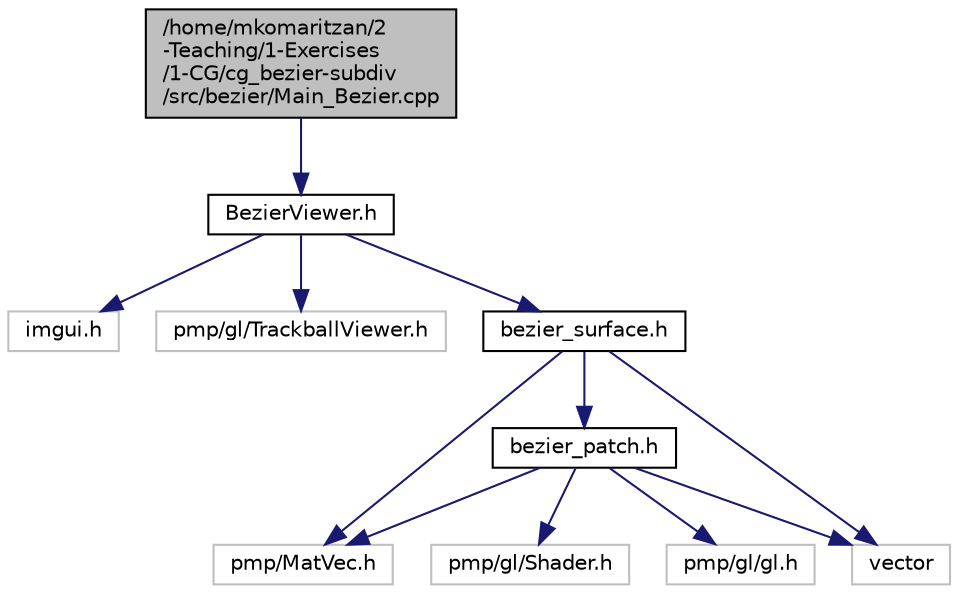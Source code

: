 digraph "/home/mkomaritzan/2-Teaching/1-Exercises/1-CG/cg_bezier-subdiv/src/bezier/Main_Bezier.cpp"
{
  edge [fontname="Helvetica",fontsize="10",labelfontname="Helvetica",labelfontsize="10"];
  node [fontname="Helvetica",fontsize="10",shape=record];
  Node0 [label="/home/mkomaritzan/2\l-Teaching/1-Exercises\l/1-CG/cg_bezier-subdiv\l/src/bezier/Main_Bezier.cpp",height=0.2,width=0.4,color="black", fillcolor="grey75", style="filled", fontcolor="black"];
  Node0 -> Node1 [color="midnightblue",fontsize="10",style="solid",fontname="Helvetica"];
  Node1 [label="BezierViewer.h",height=0.2,width=0.4,color="black", fillcolor="white", style="filled",URL="$BezierViewer_8h.html"];
  Node1 -> Node2 [color="midnightblue",fontsize="10",style="solid",fontname="Helvetica"];
  Node2 [label="imgui.h",height=0.2,width=0.4,color="grey75", fillcolor="white", style="filled"];
  Node1 -> Node3 [color="midnightblue",fontsize="10",style="solid",fontname="Helvetica"];
  Node3 [label="pmp/gl/TrackballViewer.h",height=0.2,width=0.4,color="grey75", fillcolor="white", style="filled"];
  Node1 -> Node4 [color="midnightblue",fontsize="10",style="solid",fontname="Helvetica"];
  Node4 [label="bezier_surface.h",height=0.2,width=0.4,color="black", fillcolor="white", style="filled",URL="$bezier__surface_8h.html"];
  Node4 -> Node5 [color="midnightblue",fontsize="10",style="solid",fontname="Helvetica"];
  Node5 [label="bezier_patch.h",height=0.2,width=0.4,color="black", fillcolor="white", style="filled",URL="$bezier__patch_8h.html"];
  Node5 -> Node6 [color="midnightblue",fontsize="10",style="solid",fontname="Helvetica"];
  Node6 [label="pmp/MatVec.h",height=0.2,width=0.4,color="grey75", fillcolor="white", style="filled"];
  Node5 -> Node7 [color="midnightblue",fontsize="10",style="solid",fontname="Helvetica"];
  Node7 [label="pmp/gl/Shader.h",height=0.2,width=0.4,color="grey75", fillcolor="white", style="filled"];
  Node5 -> Node8 [color="midnightblue",fontsize="10",style="solid",fontname="Helvetica"];
  Node8 [label="pmp/gl/gl.h",height=0.2,width=0.4,color="grey75", fillcolor="white", style="filled"];
  Node5 -> Node9 [color="midnightblue",fontsize="10",style="solid",fontname="Helvetica"];
  Node9 [label="vector",height=0.2,width=0.4,color="grey75", fillcolor="white", style="filled"];
  Node4 -> Node6 [color="midnightblue",fontsize="10",style="solid",fontname="Helvetica"];
  Node4 -> Node9 [color="midnightblue",fontsize="10",style="solid",fontname="Helvetica"];
}
